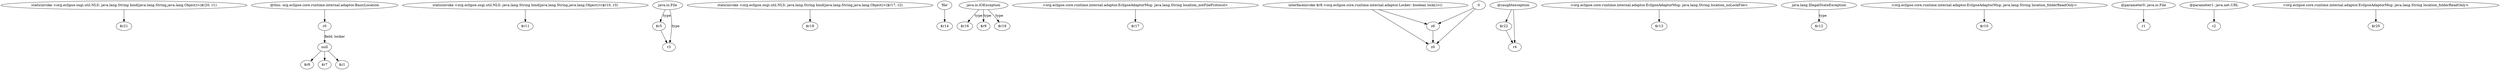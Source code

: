 digraph g {
0[label="staticinvoke <org.eclipse.osgi.util.NLS: java.lang.String bind(java.lang.String,java.lang.Object)>($r20, r1)"]
1[label="$r21"]
0->1[label=""]
2[label="null"]
3[label="$r8"]
2->3[label=""]
4[label="staticinvoke <org.eclipse.osgi.util.NLS: java.lang.String bind(java.lang.String,java.lang.Object)>($r10, r3)"]
5[label="$r11"]
4->5[label=""]
6[label="java.io.File"]
7[label="$r5"]
6->7[label="type"]
8[label="staticinvoke <org.eclipse.osgi.util.NLS: java.lang.String bind(java.lang.String,java.lang.Object)>($r17, r2)"]
9[label="$r18"]
8->9[label=""]
10[label="'file'"]
11[label="$r14"]
10->11[label=""]
12[label="java.io.IOException"]
13[label="$r16"]
12->13[label="type"]
14[label="<org.eclipse.core.runtime.internal.adaptor.EclipseAdaptorMsg: java.lang.String location_notFileProtocol>"]
15[label="$r17"]
14->15[label=""]
16[label="$r9"]
12->16[label="type"]
17[label="interfaceinvoke $r8.<org.eclipse.core.runtime.internal.adaptor.Locker: boolean lock()>()"]
18[label="z6"]
17->18[label=""]
19[label="$r22"]
20[label="r4"]
19->20[label=""]
21[label="z0"]
17->21[label=""]
22[label="<org.eclipse.core.runtime.internal.adaptor.EclipseAdaptorMsg: java.lang.String location_noLockFile>"]
23[label="$r13"]
22->23[label=""]
24[label="@caughtexception"]
24->19[label=""]
25[label="@this: org.eclipse.core.runtime.internal.adaptor.BasicLocation"]
26[label="r0"]
25->26[label=""]
27[label="r3"]
6->27[label="type"]
28[label="$r19"]
12->28[label="type"]
29[label="0"]
29->21[label=""]
30[label="java.lang.IllegalStateException"]
31[label="$r12"]
30->31[label="type"]
29->18[label=""]
18->21[label=""]
7->27[label=""]
32[label="<org.eclipse.core.runtime.internal.adaptor.EclipseAdaptorMsg: java.lang.String location_folderReadOnly>"]
33[label="$r10"]
32->33[label=""]
26->2[label="field: locker"]
34[label="@parameter0: java.io.File"]
35[label="r1"]
34->35[label=""]
36[label="$r7"]
2->36[label=""]
37[label="@parameter1: java.net.URL"]
38[label="r2"]
37->38[label=""]
39[label="<org.eclipse.core.runtime.internal.adaptor.EclipseAdaptorMsg: java.lang.String location_folderReadOnly>"]
40[label="$r20"]
39->40[label=""]
41[label="$z1"]
2->41[label=""]
24->20[label=""]
}